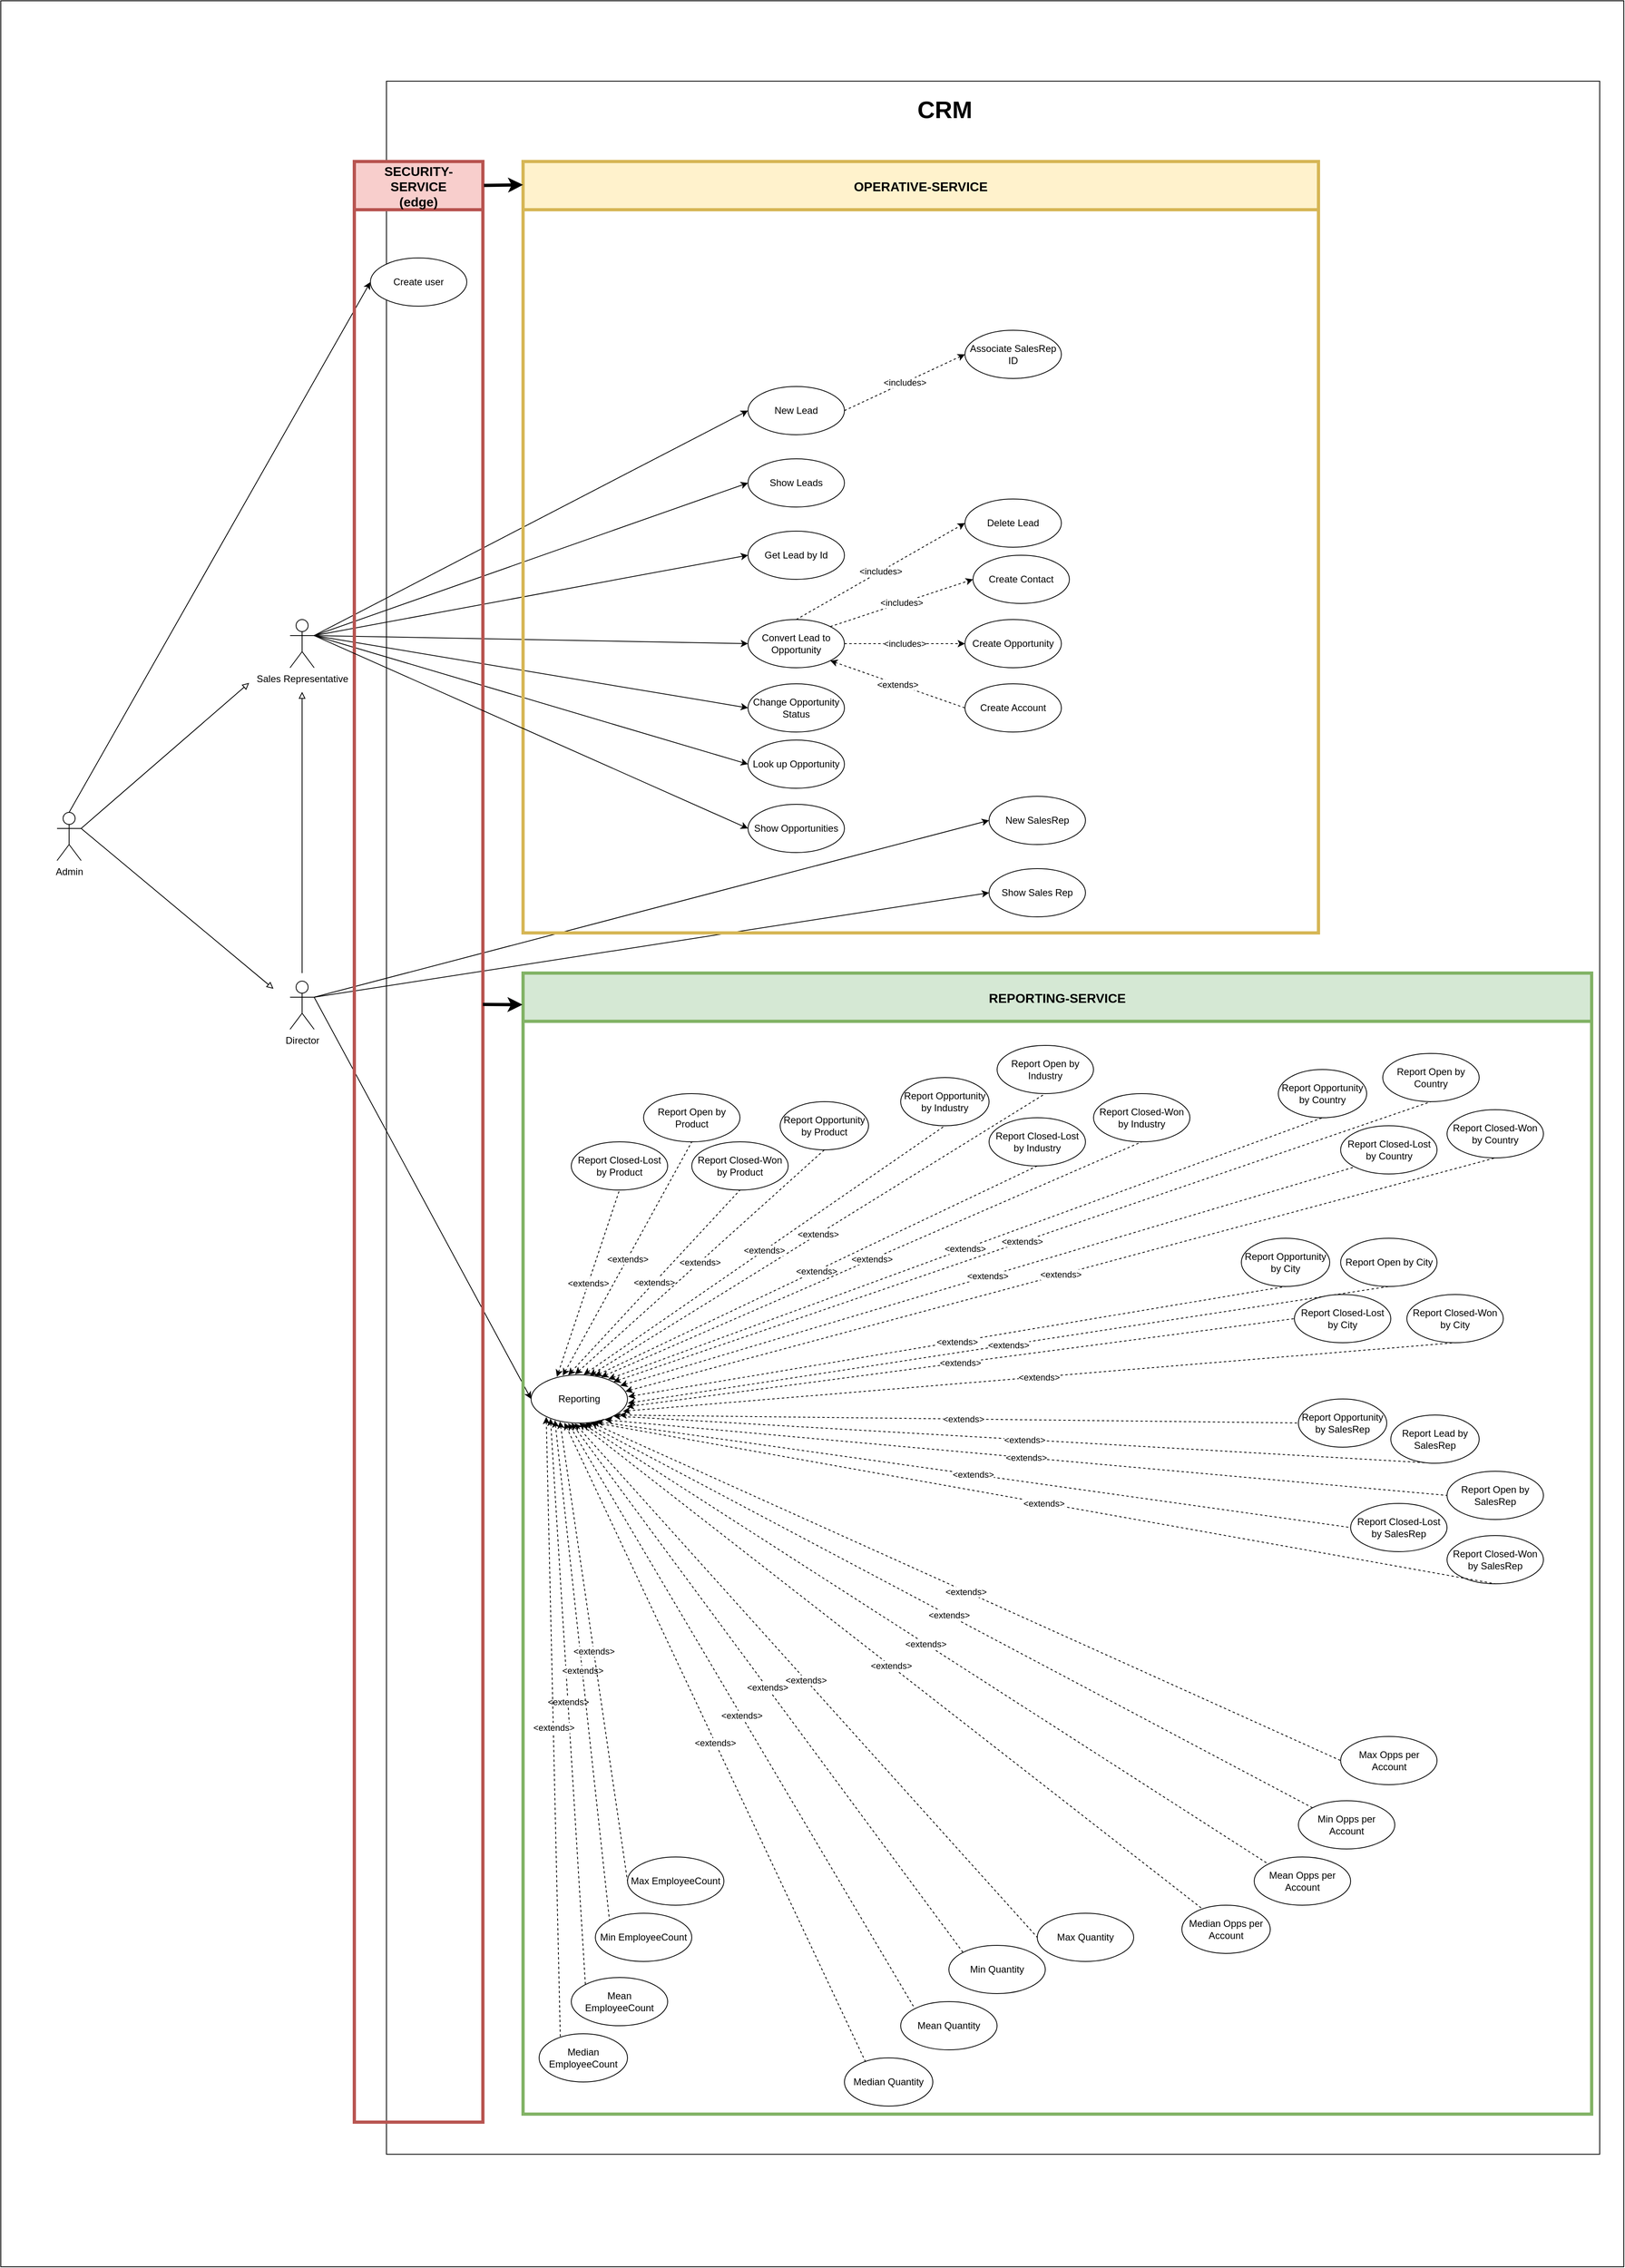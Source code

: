 <mxfile version="15.6.8" type="device"><diagram id="osfk69g3J33kmxTStp3Z" name="Page-1"><mxGraphModel dx="3076" dy="762" grid="1" gridSize="10" guides="1" tooltips="1" connect="1" arrows="1" fold="1" page="1" pageScale="1" pageWidth="827" pageHeight="1169" math="0" shadow="0"><root><mxCell id="0"/><mxCell id="1" parent="0"/><mxCell id="QhHOUHnZcjhRcds5nYV4-2" value="" style="rounded=0;whiteSpace=wrap;html=1;" parent="1" vertex="1"><mxGeometry x="-1240" y="60" width="2020" height="2820" as="geometry"/></mxCell><mxCell id="QhHOUHnZcjhRcds5nYV4-3" value="Sales Representative" style="shape=umlActor;verticalLabelPosition=bottom;verticalAlign=top;html=1;outlineConnect=0;" parent="1" vertex="1"><mxGeometry x="-880" y="830" width="30" height="60" as="geometry"/></mxCell><mxCell id="QhHOUHnZcjhRcds5nYV4-4" value="Director" style="shape=umlActor;verticalLabelPosition=bottom;verticalAlign=top;html=1;outlineConnect=0;" parent="1" vertex="1"><mxGeometry x="-880" y="1280" width="30" height="60" as="geometry"/></mxCell><mxCell id="QhHOUHnZcjhRcds5nYV4-5" value="Admin" style="shape=umlActor;verticalLabelPosition=bottom;verticalAlign=top;html=1;outlineConnect=0;" parent="1" vertex="1"><mxGeometry x="-1170" y="1070" width="30" height="60" as="geometry"/></mxCell><mxCell id="QhHOUHnZcjhRcds5nYV4-6" value="" style="endArrow=block;html=1;rounded=0;endFill=0;" parent="1" edge="1"><mxGeometry width="50" height="50" relative="1" as="geometry"><mxPoint x="-865" y="1270" as="sourcePoint"/><mxPoint x="-865" y="920" as="targetPoint"/></mxGeometry></mxCell><mxCell id="QhHOUHnZcjhRcds5nYV4-7" value="" style="rounded=0;whiteSpace=wrap;html=1;" parent="1" vertex="1"><mxGeometry x="-760" y="160" width="1510" height="2580" as="geometry"/></mxCell><mxCell id="QhHOUHnZcjhRcds5nYV4-8" value="" style="endArrow=block;html=1;rounded=0;endFill=0;entryX=0.153;entryY=0.301;entryDx=0;entryDy=0;entryPerimeter=0;exitX=1;exitY=0.333;exitDx=0;exitDy=0;exitPerimeter=0;" parent="1" source="QhHOUHnZcjhRcds5nYV4-5" target="QhHOUHnZcjhRcds5nYV4-2" edge="1"><mxGeometry width="50" height="50" relative="1" as="geometry"><mxPoint x="-855.0" y="1280" as="sourcePoint"/><mxPoint x="-855.0" y="930" as="targetPoint"/></mxGeometry></mxCell><mxCell id="QhHOUHnZcjhRcds5nYV4-9" value="" style="endArrow=block;html=1;rounded=0;endFill=0;entryX=0.168;entryY=0.436;entryDx=0;entryDy=0;entryPerimeter=0;exitX=1;exitY=0.333;exitDx=0;exitDy=0;exitPerimeter=0;" parent="1" source="QhHOUHnZcjhRcds5nYV4-5" target="QhHOUHnZcjhRcds5nYV4-2" edge="1"><mxGeometry width="50" height="50" relative="1" as="geometry"><mxPoint x="-1130" y="1095.989" as="sourcePoint"/><mxPoint x="-899.08" y="880.3" as="targetPoint"/></mxGeometry></mxCell><mxCell id="QhHOUHnZcjhRcds5nYV4-10" value="" style="endArrow=classic;html=1;rounded=0;entryX=0;entryY=0.5;entryDx=0;entryDy=0;exitX=0.5;exitY=0;exitDx=0;exitDy=0;exitPerimeter=0;" parent="1" source="QhHOUHnZcjhRcds5nYV4-5" target="QhHOUHnZcjhRcds5nYV4-11" edge="1"><mxGeometry width="50" height="50" relative="1" as="geometry"><mxPoint x="-1150" y="1060" as="sourcePoint"/><mxPoint x="-1100" y="1010" as="targetPoint"/></mxGeometry></mxCell><mxCell id="QhHOUHnZcjhRcds5nYV4-11" value="Create user" style="ellipse;whiteSpace=wrap;html=1;" parent="1" vertex="1"><mxGeometry x="-780" y="380" width="120" height="60" as="geometry"/></mxCell><mxCell id="QhHOUHnZcjhRcds5nYV4-12" value="" style="endArrow=classic;html=1;rounded=0;exitX=1;exitY=0.333;exitDx=0;exitDy=0;exitPerimeter=0;entryX=0;entryY=0.5;entryDx=0;entryDy=0;" parent="1" source="QhHOUHnZcjhRcds5nYV4-3" target="QhHOUHnZcjhRcds5nYV4-13" edge="1"><mxGeometry width="50" height="50" relative="1" as="geometry"><mxPoint x="-350" y="770" as="sourcePoint"/><mxPoint x="-300" y="720" as="targetPoint"/></mxGeometry></mxCell><mxCell id="QhHOUHnZcjhRcds5nYV4-13" value="New Lead" style="ellipse;whiteSpace=wrap;html=1;" parent="1" vertex="1"><mxGeometry x="-310" y="540" width="120" height="60" as="geometry"/></mxCell><mxCell id="QhHOUHnZcjhRcds5nYV4-14" value="" style="endArrow=classic;html=1;rounded=0;exitX=1;exitY=0.333;exitDx=0;exitDy=0;exitPerimeter=0;entryX=0;entryY=0.5;entryDx=0;entryDy=0;" parent="1" source="QhHOUHnZcjhRcds5nYV4-3" target="QhHOUHnZcjhRcds5nYV4-15" edge="1"><mxGeometry width="50" height="50" relative="1" as="geometry"><mxPoint x="-840.0" y="860" as="sourcePoint"/><mxPoint x="-290" y="730" as="targetPoint"/></mxGeometry></mxCell><mxCell id="QhHOUHnZcjhRcds5nYV4-15" value="Show Leads" style="ellipse;whiteSpace=wrap;html=1;" parent="1" vertex="1"><mxGeometry x="-310" y="630" width="120" height="60" as="geometry"/></mxCell><mxCell id="QhHOUHnZcjhRcds5nYV4-16" value="" style="endArrow=classic;html=1;rounded=0;exitX=1;exitY=0.333;exitDx=0;exitDy=0;exitPerimeter=0;entryX=0;entryY=0.5;entryDx=0;entryDy=0;" parent="1" source="QhHOUHnZcjhRcds5nYV4-3" target="QhHOUHnZcjhRcds5nYV4-17" edge="1"><mxGeometry width="50" height="50" relative="1" as="geometry"><mxPoint x="-830.0" y="870" as="sourcePoint"/><mxPoint x="-280" y="740" as="targetPoint"/></mxGeometry></mxCell><mxCell id="QhHOUHnZcjhRcds5nYV4-17" value="Get Lead by Id" style="ellipse;whiteSpace=wrap;html=1;" parent="1" vertex="1"><mxGeometry x="-310" y="720" width="120" height="60" as="geometry"/></mxCell><mxCell id="QhHOUHnZcjhRcds5nYV4-18" value="&amp;lt;includes&amp;gt;" style="endArrow=classic;html=1;rounded=0;exitX=1;exitY=0.5;exitDx=0;exitDy=0;dashed=1;entryX=0;entryY=0.5;entryDx=0;entryDy=0;" parent="1" source="QhHOUHnZcjhRcds5nYV4-13" target="QhHOUHnZcjhRcds5nYV4-21" edge="1"><mxGeometry width="50" height="50" relative="1" as="geometry"><mxPoint x="-150" y="585" as="sourcePoint"/><mxPoint x="-100" y="535" as="targetPoint"/></mxGeometry></mxCell><mxCell id="QhHOUHnZcjhRcds5nYV4-21" value="Associate SalesRep ID" style="ellipse;whiteSpace=wrap;html=1;" parent="1" vertex="1"><mxGeometry x="-40" y="470" width="120" height="60" as="geometry"/></mxCell><mxCell id="QhHOUHnZcjhRcds5nYV4-22" value="" style="endArrow=classic;html=1;rounded=0;exitX=1;exitY=0.333;exitDx=0;exitDy=0;exitPerimeter=0;entryX=0;entryY=0.5;entryDx=0;entryDy=0;" parent="1" source="QhHOUHnZcjhRcds5nYV4-3" target="QhHOUHnZcjhRcds5nYV4-23" edge="1"><mxGeometry width="50" height="50" relative="1" as="geometry"><mxPoint x="-490" y="930" as="sourcePoint"/><mxPoint x="-440" y="880" as="targetPoint"/></mxGeometry></mxCell><mxCell id="QhHOUHnZcjhRcds5nYV4-23" value="Convert Lead to Opportunity" style="ellipse;whiteSpace=wrap;html=1;" parent="1" vertex="1"><mxGeometry x="-310" y="830" width="120" height="60" as="geometry"/></mxCell><mxCell id="QhHOUHnZcjhRcds5nYV4-24" value="&amp;lt;includes&amp;gt;" style="endArrow=classic;html=1;rounded=0;dashed=1;entryX=0;entryY=0.5;entryDx=0;entryDy=0;exitX=0.5;exitY=0;exitDx=0;exitDy=0;" parent="1" source="QhHOUHnZcjhRcds5nYV4-23" target="QhHOUHnZcjhRcds5nYV4-25" edge="1"><mxGeometry width="50" height="50" relative="1" as="geometry"><mxPoint x="-190" y="820" as="sourcePoint"/><mxPoint x="-100" y="785" as="targetPoint"/></mxGeometry></mxCell><mxCell id="QhHOUHnZcjhRcds5nYV4-25" value="Delete Lead" style="ellipse;whiteSpace=wrap;html=1;" parent="1" vertex="1"><mxGeometry x="-40" y="680" width="120" height="60" as="geometry"/></mxCell><mxCell id="QhHOUHnZcjhRcds5nYV4-29" value="&amp;lt;includes&amp;gt;" style="endArrow=classic;html=1;rounded=0;dashed=1;entryX=0;entryY=0.5;entryDx=0;entryDy=0;exitX=1;exitY=0;exitDx=0;exitDy=0;" parent="1" source="QhHOUHnZcjhRcds5nYV4-23" target="QhHOUHnZcjhRcds5nYV4-30" edge="1"><mxGeometry width="50" height="50" relative="1" as="geometry"><mxPoint x="-190.0" y="966.68" as="sourcePoint"/><mxPoint x="-86.88" y="915" as="targetPoint"/></mxGeometry></mxCell><mxCell id="QhHOUHnZcjhRcds5nYV4-30" value="Create Contact" style="ellipse;whiteSpace=wrap;html=1;" parent="1" vertex="1"><mxGeometry x="-30" y="750" width="120" height="60" as="geometry"/></mxCell><mxCell id="QhHOUHnZcjhRcds5nYV4-31" value="&amp;lt;includes&amp;gt;" style="endArrow=classic;html=1;rounded=0;dashed=1;entryX=0;entryY=0.5;entryDx=0;entryDy=0;exitX=1;exitY=0.5;exitDx=0;exitDy=0;" parent="1" source="QhHOUHnZcjhRcds5nYV4-23" target="QhHOUHnZcjhRcds5nYV4-32" edge="1"><mxGeometry width="50" height="50" relative="1" as="geometry"><mxPoint x="-249.5" y="1058" as="sourcePoint"/><mxPoint x="-140.5" y="1005" as="targetPoint"/></mxGeometry></mxCell><mxCell id="QhHOUHnZcjhRcds5nYV4-32" value="Create Opportunity" style="ellipse;whiteSpace=wrap;html=1;" parent="1" vertex="1"><mxGeometry x="-40" y="830" width="120" height="60" as="geometry"/></mxCell><mxCell id="QhHOUHnZcjhRcds5nYV4-33" value="&amp;lt;extends&amp;gt;" style="endArrow=none;html=1;rounded=0;dashed=1;entryX=0;entryY=0.5;entryDx=0;entryDy=0;exitX=1;exitY=1;exitDx=0;exitDy=0;startArrow=classic;startFill=1;endFill=0;" parent="1" source="QhHOUHnZcjhRcds5nYV4-23" target="QhHOUHnZcjhRcds5nYV4-34" edge="1"><mxGeometry width="50" height="50" relative="1" as="geometry"><mxPoint x="-490.004" y="1081.213" as="sourcePoint"/><mxPoint x="-352.43" y="1015" as="targetPoint"/></mxGeometry></mxCell><mxCell id="QhHOUHnZcjhRcds5nYV4-34" value="Create Account" style="ellipse;whiteSpace=wrap;html=1;" parent="1" vertex="1"><mxGeometry x="-40" y="910" width="120" height="60" as="geometry"/></mxCell><mxCell id="QhHOUHnZcjhRcds5nYV4-37" value="" style="endArrow=classic;html=1;rounded=0;exitX=1;exitY=0.333;exitDx=0;exitDy=0;exitPerimeter=0;entryX=0;entryY=0.5;entryDx=0;entryDy=0;" parent="1" source="QhHOUHnZcjhRcds5nYV4-3" target="QhHOUHnZcjhRcds5nYV4-38" edge="1"><mxGeometry width="50" height="50" relative="1" as="geometry"><mxPoint x="-850.0" y="1050" as="sourcePoint"/><mxPoint x="-270" y="950" as="targetPoint"/></mxGeometry></mxCell><mxCell id="QhHOUHnZcjhRcds5nYV4-39" value="" style="endArrow=classic;html=1;rounded=0;exitX=1;exitY=0.333;exitDx=0;exitDy=0;exitPerimeter=0;entryX=0;entryY=0.5;entryDx=0;entryDy=0;" parent="1" source="QhHOUHnZcjhRcds5nYV4-3" target="QhHOUHnZcjhRcds5nYV4-40" edge="1"><mxGeometry width="50" height="50" relative="1" as="geometry"><mxPoint x="-850.0" y="940" as="sourcePoint"/><mxPoint x="-260" y="1050" as="targetPoint"/></mxGeometry></mxCell><mxCell id="QhHOUHnZcjhRcds5nYV4-40" value="Look up Opportunity" style="ellipse;whiteSpace=wrap;html=1;" parent="1" vertex="1"><mxGeometry x="-310" y="980" width="120" height="60" as="geometry"/></mxCell><mxCell id="QhHOUHnZcjhRcds5nYV4-41" value="" style="endArrow=classic;html=1;rounded=0;exitX=1;exitY=0.333;exitDx=0;exitDy=0;exitPerimeter=0;entryX=0;entryY=0.5;entryDx=0;entryDy=0;" parent="1" source="QhHOUHnZcjhRcds5nYV4-4" target="QhHOUHnZcjhRcds5nYV4-42" edge="1"><mxGeometry width="50" height="50" relative="1" as="geometry"><mxPoint x="-850" y="1350" as="sourcePoint"/><mxPoint x="-240" y="1250" as="targetPoint"/></mxGeometry></mxCell><mxCell id="QhHOUHnZcjhRcds5nYV4-42" value="New SalesRep" style="ellipse;whiteSpace=wrap;html=1;" parent="1" vertex="1"><mxGeometry x="-10" y="1050" width="120" height="60" as="geometry"/></mxCell><mxCell id="QhHOUHnZcjhRcds5nYV4-43" value="" style="endArrow=classic;html=1;rounded=0;exitX=1;exitY=0.333;exitDx=0;exitDy=0;exitPerimeter=0;entryX=0;entryY=0.5;entryDx=0;entryDy=0;" parent="1" source="QhHOUHnZcjhRcds5nYV4-4" target="QhHOUHnZcjhRcds5nYV4-44" edge="1"><mxGeometry width="50" height="50" relative="1" as="geometry"><mxPoint x="-780" y="1320" as="sourcePoint"/><mxPoint x="-130" y="1425" as="targetPoint"/></mxGeometry></mxCell><mxCell id="QhHOUHnZcjhRcds5nYV4-44" value="Show Sales Rep" style="ellipse;whiteSpace=wrap;html=1;" parent="1" vertex="1"><mxGeometry x="-10" y="1140" width="120" height="60" as="geometry"/></mxCell><mxCell id="QhHOUHnZcjhRcds5nYV4-45" value="" style="endArrow=classic;html=1;rounded=0;exitX=1;exitY=0.333;exitDx=0;exitDy=0;exitPerimeter=0;entryX=0;entryY=0.5;entryDx=0;entryDy=0;" parent="1" source="QhHOUHnZcjhRcds5nYV4-4" target="QhHOUHnZcjhRcds5nYV4-46" edge="1"><mxGeometry width="50" height="50" relative="1" as="geometry"><mxPoint x="-827" y="1460" as="sourcePoint"/><mxPoint x="-84" y="1875" as="targetPoint"/></mxGeometry></mxCell><mxCell id="QhHOUHnZcjhRcds5nYV4-46" value="Reporting" style="ellipse;whiteSpace=wrap;html=1;" parent="1" vertex="1"><mxGeometry x="-580" y="1770" width="120" height="60" as="geometry"/></mxCell><mxCell id="QhHOUHnZcjhRcds5nYV4-47" value="&amp;lt;extends&amp;gt;" style="endArrow=none;html=1;rounded=0;exitX=0.268;exitY=0.042;exitDx=0;exitDy=0;entryX=0.5;entryY=1;entryDx=0;entryDy=0;dashed=1;startArrow=classic;startFill=1;endFill=0;exitPerimeter=0;" parent="1" source="QhHOUHnZcjhRcds5nYV4-46" target="QhHOUHnZcjhRcds5nYV4-48" edge="1"><mxGeometry width="50" height="50" relative="1" as="geometry"><mxPoint x="-170" y="1620" as="sourcePoint"/><mxPoint x="-120" y="1570" as="targetPoint"/></mxGeometry></mxCell><mxCell id="QhHOUHnZcjhRcds5nYV4-48" value="Report Closed-Lost by Product" style="ellipse;whiteSpace=wrap;html=1;" parent="1" vertex="1"><mxGeometry x="-530" y="1480" width="120" height="60" as="geometry"/></mxCell><mxCell id="QhHOUHnZcjhRcds5nYV4-49" value="&amp;lt;extends&amp;gt;" style="endArrow=none;html=1;rounded=0;exitX=0.329;exitY=0.017;exitDx=0;exitDy=0;entryX=0.5;entryY=1;entryDx=0;entryDy=0;dashed=1;startArrow=classic;startFill=1;endFill=0;exitPerimeter=0;" parent="1" source="QhHOUHnZcjhRcds5nYV4-46" target="QhHOUHnZcjhRcds5nYV4-50" edge="1"><mxGeometry width="50" height="50" relative="1" as="geometry"><mxPoint x="-510" y="1780" as="sourcePoint"/><mxPoint x="-110" y="1580" as="targetPoint"/></mxGeometry></mxCell><mxCell id="QhHOUHnZcjhRcds5nYV4-50" value="Report Open by Product" style="ellipse;whiteSpace=wrap;html=1;" parent="1" vertex="1"><mxGeometry x="-440" y="1420" width="120" height="60" as="geometry"/></mxCell><mxCell id="QhHOUHnZcjhRcds5nYV4-51" value="&amp;lt;extends&amp;gt;" style="endArrow=none;html=1;rounded=0;exitX=0.385;exitY=0.006;exitDx=0;exitDy=0;entryX=0.5;entryY=1;entryDx=0;entryDy=0;dashed=1;startArrow=classic;startFill=1;endFill=0;exitPerimeter=0;" parent="1" source="QhHOUHnZcjhRcds5nYV4-46" target="QhHOUHnZcjhRcds5nYV4-52" edge="1"><mxGeometry width="50" height="50" relative="1" as="geometry"><mxPoint x="-500" y="1790" as="sourcePoint"/><mxPoint x="-100" y="1590" as="targetPoint"/></mxGeometry></mxCell><mxCell id="QhHOUHnZcjhRcds5nYV4-52" value="Report Closed-Won by Product" style="ellipse;whiteSpace=wrap;html=1;" parent="1" vertex="1"><mxGeometry x="-380" y="1480" width="120" height="60" as="geometry"/></mxCell><mxCell id="QhHOUHnZcjhRcds5nYV4-53" value="&amp;lt;extends&amp;gt;" style="endArrow=none;html=1;rounded=0;exitX=0.456;exitY=-0.01;exitDx=0;exitDy=0;entryX=0.5;entryY=1;entryDx=0;entryDy=0;dashed=1;startArrow=classic;startFill=1;endFill=0;exitPerimeter=0;" parent="1" source="QhHOUHnZcjhRcds5nYV4-46" target="QhHOUHnZcjhRcds5nYV4-54" edge="1"><mxGeometry width="50" height="50" relative="1" as="geometry"><mxPoint x="-490" y="1800" as="sourcePoint"/><mxPoint x="-90" y="1600" as="targetPoint"/></mxGeometry></mxCell><mxCell id="QhHOUHnZcjhRcds5nYV4-54" value="Report Opportunity by Product" style="ellipse;whiteSpace=wrap;html=1;" parent="1" vertex="1"><mxGeometry x="-270" y="1430" width="110" height="60" as="geometry"/></mxCell><mxCell id="QhHOUHnZcjhRcds5nYV4-55" value="&amp;lt;extends&amp;gt;" style="endArrow=none;html=1;rounded=0;entryX=0.5;entryY=1;entryDx=0;entryDy=0;dashed=1;startArrow=classic;startFill=1;endFill=0;exitX=0.662;exitY=0.024;exitDx=0;exitDy=0;exitPerimeter=0;" parent="1" source="QhHOUHnZcjhRcds5nYV4-46" target="QhHOUHnZcjhRcds5nYV4-56" edge="1"><mxGeometry width="50" height="50" relative="1" as="geometry"><mxPoint x="-520" y="1770" as="sourcePoint"/><mxPoint x="90" y="1680" as="targetPoint"/></mxGeometry></mxCell><mxCell id="QhHOUHnZcjhRcds5nYV4-56" value="Report Closed-Lost by Industry" style="ellipse;whiteSpace=wrap;html=1;" parent="1" vertex="1"><mxGeometry x="-10" y="1450" width="120" height="60" as="geometry"/></mxCell><mxCell id="QhHOUHnZcjhRcds5nYV4-57" value="&amp;lt;extends&amp;gt;" style="endArrow=none;html=1;rounded=0;exitX=0.608;exitY=0.015;exitDx=0;exitDy=0;entryX=0.5;entryY=1;entryDx=0;entryDy=0;dashed=1;startArrow=classic;startFill=1;endFill=0;exitPerimeter=0;" parent="1" source="QhHOUHnZcjhRcds5nYV4-46" target="QhHOUHnZcjhRcds5nYV4-58" edge="1"><mxGeometry width="50" height="50" relative="1" as="geometry"><mxPoint x="-310" y="1880" as="sourcePoint"/><mxPoint x="100" y="1690" as="targetPoint"/></mxGeometry></mxCell><mxCell id="QhHOUHnZcjhRcds5nYV4-58" value="Report Open by Industry" style="ellipse;whiteSpace=wrap;html=1;" parent="1" vertex="1"><mxGeometry y="1360" width="120" height="60" as="geometry"/></mxCell><mxCell id="QhHOUHnZcjhRcds5nYV4-59" value="&amp;lt;extends&amp;gt;" style="endArrow=none;html=1;rounded=0;exitX=0.727;exitY=0.046;exitDx=0;exitDy=0;entryX=0.5;entryY=1;entryDx=0;entryDy=0;dashed=1;startArrow=classic;startFill=1;endFill=0;exitPerimeter=0;" parent="1" source="QhHOUHnZcjhRcds5nYV4-46" target="QhHOUHnZcjhRcds5nYV4-60" edge="1"><mxGeometry width="50" height="50" relative="1" as="geometry"><mxPoint x="-310" y="1880" as="sourcePoint"/><mxPoint x="110" y="1700" as="targetPoint"/></mxGeometry></mxCell><mxCell id="QhHOUHnZcjhRcds5nYV4-60" value="Report Closed-Won by Industry" style="ellipse;whiteSpace=wrap;html=1;" parent="1" vertex="1"><mxGeometry x="120" y="1420" width="120" height="60" as="geometry"/></mxCell><mxCell id="QhHOUHnZcjhRcds5nYV4-61" value="&amp;lt;extends&amp;gt;" style="endArrow=none;html=1;rounded=0;exitX=0.546;exitY=-0.002;exitDx=0;exitDy=0;entryX=0.5;entryY=1;entryDx=0;entryDy=0;dashed=1;startArrow=classic;startFill=1;endFill=0;exitPerimeter=0;" parent="1" source="QhHOUHnZcjhRcds5nYV4-46" target="QhHOUHnZcjhRcds5nYV4-62" edge="1"><mxGeometry width="50" height="50" relative="1" as="geometry"><mxPoint x="-310" y="1880" as="sourcePoint"/><mxPoint x="120" y="1710" as="targetPoint"/></mxGeometry></mxCell><mxCell id="QhHOUHnZcjhRcds5nYV4-62" value="Report Opportunity by Industry" style="ellipse;whiteSpace=wrap;html=1;" parent="1" vertex="1"><mxGeometry x="-120" y="1400" width="110" height="60" as="geometry"/></mxCell><mxCell id="QhHOUHnZcjhRcds5nYV4-68" value="&amp;lt;extends&amp;gt;" style="endArrow=none;html=1;rounded=0;entryX=0;entryY=1;entryDx=0;entryDy=0;dashed=1;startArrow=classic;startFill=1;endFill=0;exitX=0.925;exitY=0.224;exitDx=0;exitDy=0;exitPerimeter=0;" parent="1" source="QhHOUHnZcjhRcds5nYV4-46" target="QhHOUHnZcjhRcds5nYV4-69" edge="1"><mxGeometry width="50" height="50" relative="1" as="geometry"><mxPoint x="-414" y="1930" as="sourcePoint"/><mxPoint x="196" y="1840" as="targetPoint"/></mxGeometry></mxCell><mxCell id="QhHOUHnZcjhRcds5nYV4-69" value="Report Closed-Lost by Country" style="ellipse;whiteSpace=wrap;html=1;" parent="1" vertex="1"><mxGeometry x="427.57" y="1460" width="120" height="60" as="geometry"/></mxCell><mxCell id="QhHOUHnZcjhRcds5nYV4-70" value="&amp;lt;extends&amp;gt;" style="endArrow=none;html=1;rounded=0;exitX=1;exitY=0;exitDx=0;exitDy=0;entryX=0.5;entryY=1;entryDx=0;entryDy=0;dashed=1;startArrow=classic;startFill=1;endFill=0;" parent="1" source="QhHOUHnZcjhRcds5nYV4-46" target="QhHOUHnZcjhRcds5nYV4-71" edge="1"><mxGeometry width="50" height="50" relative="1" as="geometry"><mxPoint x="-414" y="1930" as="sourcePoint"/><mxPoint x="206" y="1850" as="targetPoint"/></mxGeometry></mxCell><mxCell id="QhHOUHnZcjhRcds5nYV4-71" value="Report Open by Country" style="ellipse;whiteSpace=wrap;html=1;" parent="1" vertex="1"><mxGeometry x="480" y="1370" width="120" height="60" as="geometry"/></mxCell><mxCell id="QhHOUHnZcjhRcds5nYV4-72" value="&amp;lt;extends&amp;gt;" style="endArrow=none;html=1;rounded=0;exitX=0.978;exitY=0.344;exitDx=0;exitDy=0;entryX=0.5;entryY=1;entryDx=0;entryDy=0;dashed=1;startArrow=classic;startFill=1;endFill=0;exitPerimeter=0;" parent="1" source="QhHOUHnZcjhRcds5nYV4-46" target="QhHOUHnZcjhRcds5nYV4-73" edge="1"><mxGeometry width="50" height="50" relative="1" as="geometry"><mxPoint x="-414" y="1930" as="sourcePoint"/><mxPoint x="216" y="1860" as="targetPoint"/></mxGeometry></mxCell><mxCell id="QhHOUHnZcjhRcds5nYV4-73" value="Report Closed-Won by Country" style="ellipse;whiteSpace=wrap;html=1;" parent="1" vertex="1"><mxGeometry x="560" y="1440" width="120" height="60" as="geometry"/></mxCell><mxCell id="QhHOUHnZcjhRcds5nYV4-74" value="&amp;lt;extends&amp;gt;" style="endArrow=none;html=1;rounded=0;exitX=0.802;exitY=0.09;exitDx=0;exitDy=0;entryX=0.5;entryY=1;entryDx=0;entryDy=0;dashed=1;startArrow=classic;startFill=1;endFill=0;exitPerimeter=0;" parent="1" source="QhHOUHnZcjhRcds5nYV4-46" target="QhHOUHnZcjhRcds5nYV4-75" edge="1"><mxGeometry width="50" height="50" relative="1" as="geometry"><mxPoint x="-414" y="1930" as="sourcePoint"/><mxPoint x="226" y="1870" as="targetPoint"/></mxGeometry></mxCell><mxCell id="QhHOUHnZcjhRcds5nYV4-75" value="Report Opportunity by Country" style="ellipse;whiteSpace=wrap;html=1;" parent="1" vertex="1"><mxGeometry x="350" y="1390" width="110" height="60" as="geometry"/></mxCell><mxCell id="QhHOUHnZcjhRcds5nYV4-82" value="&amp;lt;extends&amp;gt;" style="endArrow=none;html=1;rounded=0;entryX=0.5;entryY=1;entryDx=0;entryDy=0;dashed=1;startArrow=classic;startFill=1;endFill=0;exitX=1.004;exitY=0.587;exitDx=0;exitDy=0;exitPerimeter=0;" parent="1" source="QhHOUHnZcjhRcds5nYV4-46" target="QhHOUHnZcjhRcds5nYV4-86" edge="1"><mxGeometry width="50" height="50" relative="1" as="geometry"><mxPoint x="-480" y="1780" as="sourcePoint"/><mxPoint x="507.57" y="1650" as="targetPoint"/></mxGeometry></mxCell><mxCell id="QhHOUHnZcjhRcds5nYV4-83" value="&amp;lt;extends&amp;gt;" style="endArrow=none;html=1;rounded=0;exitX=1.006;exitY=0.453;exitDx=0;exitDy=0;entryX=0.5;entryY=1;entryDx=0;entryDy=0;dashed=1;startArrow=classic;startFill=1;endFill=0;exitPerimeter=0;" parent="1" source="QhHOUHnZcjhRcds5nYV4-46" target="QhHOUHnZcjhRcds5nYV4-85" edge="1"><mxGeometry width="50" height="50" relative="1" as="geometry"><mxPoint x="-510.004" y="1998.787" as="sourcePoint"/><mxPoint x="372.57" y="1670" as="targetPoint"/></mxGeometry></mxCell><mxCell id="QhHOUHnZcjhRcds5nYV4-84" value="Report Closed-Lost by City" style="ellipse;whiteSpace=wrap;html=1;" parent="1" vertex="1"><mxGeometry x="370.0" y="1670" width="120" height="60" as="geometry"/></mxCell><mxCell id="QhHOUHnZcjhRcds5nYV4-85" value="Report Opportunity by City" style="ellipse;whiteSpace=wrap;html=1;" parent="1" vertex="1"><mxGeometry x="304" y="1600" width="110" height="60" as="geometry"/></mxCell><mxCell id="QhHOUHnZcjhRcds5nYV4-86" value="Report Open by City" style="ellipse;whiteSpace=wrap;html=1;" parent="1" vertex="1"><mxGeometry x="427.57" y="1600" width="120" height="60" as="geometry"/></mxCell><mxCell id="QhHOUHnZcjhRcds5nYV4-87" value="Report Closed-Won by City" style="ellipse;whiteSpace=wrap;html=1;" parent="1" vertex="1"><mxGeometry x="510.0" y="1670" width="120" height="60" as="geometry"/></mxCell><mxCell id="QhHOUHnZcjhRcds5nYV4-88" value="&amp;lt;extends&amp;gt;" style="endArrow=none;html=1;rounded=0;exitX=0.953;exitY=0.755;exitDx=0;exitDy=0;entryX=0.5;entryY=1;entryDx=0;entryDy=0;dashed=1;startArrow=classic;startFill=1;endFill=0;exitPerimeter=0;" parent="1" source="QhHOUHnZcjhRcds5nYV4-46" target="QhHOUHnZcjhRcds5nYV4-87" edge="1"><mxGeometry width="50" height="50" relative="1" as="geometry"><mxPoint x="-510.004" y="1998.787" as="sourcePoint"/><mxPoint x="183.57" y="2080" as="targetPoint"/></mxGeometry></mxCell><mxCell id="QhHOUHnZcjhRcds5nYV4-89" value="&amp;lt;extends&amp;gt;" style="endArrow=none;html=1;rounded=0;entryX=0;entryY=0.5;entryDx=0;entryDy=0;dashed=1;startArrow=classic;startFill=1;endFill=0;exitX=0.992;exitY=0.661;exitDx=0;exitDy=0;exitPerimeter=0;" parent="1" source="QhHOUHnZcjhRcds5nYV4-46" target="QhHOUHnZcjhRcds5nYV4-84" edge="1"><mxGeometry width="50" height="50" relative="1" as="geometry"><mxPoint x="-510.004" y="1998.787" as="sourcePoint"/><mxPoint x="163.57" y="2060" as="targetPoint"/></mxGeometry></mxCell><mxCell id="QhHOUHnZcjhRcds5nYV4-92" value="&amp;lt;extends&amp;gt;" style="endArrow=none;html=1;rounded=0;entryX=0;entryY=0.5;entryDx=0;entryDy=0;dashed=1;startArrow=classic;startFill=1;endFill=0;exitX=0.767;exitY=0.933;exitDx=0;exitDy=0;exitPerimeter=0;" parent="1" source="QhHOUHnZcjhRcds5nYV4-46" target="QhHOUHnZcjhRcds5nYV4-99" edge="1"><mxGeometry width="50" height="50" relative="1" as="geometry"><mxPoint x="-503.88" y="1975.22" as="sourcePoint"/><mxPoint x="443.21" y="1830" as="targetPoint"/></mxGeometry></mxCell><mxCell id="QhHOUHnZcjhRcds5nYV4-93" value="&amp;lt;extends&amp;gt;" style="endArrow=none;html=1;rounded=0;exitX=1;exitY=1;exitDx=0;exitDy=0;entryX=0.5;entryY=1;entryDx=0;entryDy=0;dashed=1;startArrow=classic;startFill=1;endFill=0;" parent="1" source="QhHOUHnZcjhRcds5nYV4-46" target="QhHOUHnZcjhRcds5nYV4-98" edge="1"><mxGeometry width="50" height="50" relative="1" as="geometry"><mxPoint x="-503.64" y="1967.18" as="sourcePoint"/><mxPoint x="314.64" y="1830" as="targetPoint"/></mxGeometry></mxCell><mxCell id="QhHOUHnZcjhRcds5nYV4-94" value="Report Closed-Lost by SalesRep" style="ellipse;whiteSpace=wrap;html=1;" parent="1" vertex="1"><mxGeometry x="440.0" y="1930" width="120" height="60" as="geometry"/></mxCell><mxCell id="QhHOUHnZcjhRcds5nYV4-95" value="Report Closed-Won by SalesRep" style="ellipse;whiteSpace=wrap;html=1;" parent="1" vertex="1"><mxGeometry x="560" y="1970" width="120" height="60" as="geometry"/></mxCell><mxCell id="QhHOUHnZcjhRcds5nYV4-96" value="&amp;lt;extends&amp;gt;" style="endArrow=none;html=1;rounded=0;exitX=0.634;exitY=0.983;exitDx=0;exitDy=0;entryX=0.5;entryY=1;entryDx=0;entryDy=0;dashed=1;startArrow=classic;startFill=1;endFill=0;exitPerimeter=0;" parent="1" source="QhHOUHnZcjhRcds5nYV4-46" target="QhHOUHnZcjhRcds5nYV4-95" edge="1"><mxGeometry width="50" height="50" relative="1" as="geometry"><mxPoint x="-510.0" y="1985.3" as="sourcePoint"/><mxPoint x="139.21" y="2250" as="targetPoint"/></mxGeometry></mxCell><mxCell id="QhHOUHnZcjhRcds5nYV4-97" value="&amp;lt;extends&amp;gt;" style="endArrow=none;html=1;rounded=0;entryX=0;entryY=0.5;entryDx=0;entryDy=0;dashed=1;startArrow=classic;startFill=1;endFill=0;exitX=0.675;exitY=0.967;exitDx=0;exitDy=0;exitPerimeter=0;" parent="1" source="QhHOUHnZcjhRcds5nYV4-46" target="QhHOUHnZcjhRcds5nYV4-94" edge="1"><mxGeometry width="50" height="50" relative="1" as="geometry"><mxPoint x="-505.32" y="1979.66" as="sourcePoint"/><mxPoint x="119.21" y="2230" as="targetPoint"/></mxGeometry></mxCell><mxCell id="QhHOUHnZcjhRcds5nYV4-98" value="Report Lead by SalesRep" style="ellipse;whiteSpace=wrap;html=1;" parent="1" vertex="1"><mxGeometry x="490" y="1820" width="110" height="60" as="geometry"/></mxCell><mxCell id="QhHOUHnZcjhRcds5nYV4-99" value="Report Open by SalesRep" style="ellipse;whiteSpace=wrap;html=1;" parent="1" vertex="1"><mxGeometry x="560" y="1890" width="120" height="60" as="geometry"/></mxCell><mxCell id="QhHOUHnZcjhRcds5nYV4-100" value="&amp;lt;extends&amp;gt;" style="endArrow=none;html=1;rounded=0;exitX=0.917;exitY=0.833;exitDx=0;exitDy=0;entryX=0.1;entryY=0.5;entryDx=0;entryDy=0;dashed=1;startArrow=classic;startFill=1;endFill=0;exitPerimeter=0;entryPerimeter=0;" parent="1" source="QhHOUHnZcjhRcds5nYV4-46" target="QhHOUHnZcjhRcds5nYV4-101" edge="1"><mxGeometry width="50" height="50" relative="1" as="geometry"><mxPoint x="-620.0" y="1968.59" as="sourcePoint"/><mxPoint x="198.28" y="1831.41" as="targetPoint"/></mxGeometry></mxCell><mxCell id="QhHOUHnZcjhRcds5nYV4-101" value="Report Opportunity by SalesRep" style="ellipse;whiteSpace=wrap;html=1;" parent="1" vertex="1"><mxGeometry x="375" y="1800" width="110" height="60" as="geometry"/></mxCell><mxCell id="QhHOUHnZcjhRcds5nYV4-102" value="&amp;lt;extends&amp;gt;" style="endArrow=none;html=1;rounded=0;entryX=0;entryY=0;entryDx=0;entryDy=0;dashed=1;startArrow=classic;startFill=1;endFill=0;exitX=0.201;exitY=0.907;exitDx=0;exitDy=0;exitPerimeter=0;" parent="1" source="QhHOUHnZcjhRcds5nYV4-46" target="QhHOUHnZcjhRcds5nYV4-109" edge="1"><mxGeometry width="50" height="50" relative="1" as="geometry"><mxPoint x="-703.88" y="2405.22" as="sourcePoint"/><mxPoint x="243.21" y="2260" as="targetPoint"/></mxGeometry></mxCell><mxCell id="QhHOUHnZcjhRcds5nYV4-103" value="&amp;lt;extends&amp;gt;" style="endArrow=none;html=1;rounded=0;exitX=0.157;exitY=0.872;exitDx=0;exitDy=0;entryX=0.24;entryY=0.088;entryDx=0;entryDy=0;dashed=1;startArrow=classic;startFill=1;endFill=0;entryPerimeter=0;exitPerimeter=0;" parent="1" source="QhHOUHnZcjhRcds5nYV4-46" target="QhHOUHnZcjhRcds5nYV4-108" edge="1"><mxGeometry width="50" height="50" relative="1" as="geometry"><mxPoint x="-703.64" y="2397.18" as="sourcePoint"/><mxPoint x="114.64" y="2260" as="targetPoint"/></mxGeometry></mxCell><mxCell id="QhHOUHnZcjhRcds5nYV4-104" value="Max EmployeeCount" style="ellipse;whiteSpace=wrap;html=1;" parent="1" vertex="1"><mxGeometry x="-460.0" y="2370" width="120" height="60" as="geometry"/></mxCell><mxCell id="QhHOUHnZcjhRcds5nYV4-105" value="Min EmployeeCount" style="ellipse;whiteSpace=wrap;html=1;" parent="1" vertex="1"><mxGeometry x="-500" y="2440" width="120" height="60" as="geometry"/></mxCell><mxCell id="QhHOUHnZcjhRcds5nYV4-106" value="&amp;lt;extends&amp;gt;" style="endArrow=none;html=1;rounded=0;exitX=0.247;exitY=0.941;exitDx=0;exitDy=0;entryX=0;entryY=0;entryDx=0;entryDy=0;dashed=1;startArrow=classic;startFill=1;endFill=0;exitPerimeter=0;" parent="1" source="QhHOUHnZcjhRcds5nYV4-46" target="QhHOUHnZcjhRcds5nYV4-105" edge="1"><mxGeometry width="50" height="50" relative="1" as="geometry"><mxPoint x="-710.0" y="2415.3" as="sourcePoint"/><mxPoint x="-60.79" y="2680" as="targetPoint"/></mxGeometry></mxCell><mxCell id="QhHOUHnZcjhRcds5nYV4-107" value="&amp;lt;extends&amp;gt;" style="endArrow=none;html=1;rounded=0;entryX=0;entryY=0.5;entryDx=0;entryDy=0;dashed=1;startArrow=classic;startFill=1;endFill=0;exitX=0.299;exitY=0.966;exitDx=0;exitDy=0;exitPerimeter=0;" parent="1" source="QhHOUHnZcjhRcds5nYV4-46" target="QhHOUHnZcjhRcds5nYV4-104" edge="1"><mxGeometry width="50" height="50" relative="1" as="geometry"><mxPoint x="-705.32" y="2409.66" as="sourcePoint"/><mxPoint x="-80.79" y="2660" as="targetPoint"/></mxGeometry></mxCell><mxCell id="QhHOUHnZcjhRcds5nYV4-108" value="Median EmployeeCount" style="ellipse;whiteSpace=wrap;html=1;" parent="1" vertex="1"><mxGeometry x="-570" y="2590" width="110" height="60" as="geometry"/></mxCell><mxCell id="QhHOUHnZcjhRcds5nYV4-109" value="Mean EmployeeCount" style="ellipse;whiteSpace=wrap;html=1;" parent="1" vertex="1"><mxGeometry x="-530.0" y="2520" width="120" height="60" as="geometry"/></mxCell><mxCell id="QhHOUHnZcjhRcds5nYV4-113" value="Max Quantity" style="ellipse;whiteSpace=wrap;html=1;" parent="1" vertex="1"><mxGeometry x="50.0" y="2440" width="120" height="60" as="geometry"/></mxCell><mxCell id="QhHOUHnZcjhRcds5nYV4-114" value="Min Quantity" style="ellipse;whiteSpace=wrap;html=1;" parent="1" vertex="1"><mxGeometry x="-60" y="2480" width="120" height="60" as="geometry"/></mxCell><mxCell id="QhHOUHnZcjhRcds5nYV4-115" value="&amp;lt;extends&amp;gt;" style="endArrow=none;html=1;rounded=0;exitX=0.419;exitY=0.999;exitDx=0;exitDy=0;entryX=0;entryY=0;entryDx=0;entryDy=0;dashed=1;startArrow=classic;startFill=1;endFill=0;exitPerimeter=0;" parent="1" source="QhHOUHnZcjhRcds5nYV4-46" target="QhHOUHnZcjhRcds5nYV4-114" edge="1"><mxGeometry width="50" height="50" relative="1" as="geometry"><mxPoint x="-270.64" y="1983.36" as="sourcePoint"/><mxPoint x="215.21" y="2836" as="targetPoint"/></mxGeometry></mxCell><mxCell id="QhHOUHnZcjhRcds5nYV4-116" value="&amp;lt;extends&amp;gt;" style="endArrow=none;html=1;rounded=0;entryX=0;entryY=0.5;entryDx=0;entryDy=0;dashed=1;startArrow=classic;startFill=1;endFill=0;exitX=0.454;exitY=1.008;exitDx=0;exitDy=0;exitPerimeter=0;" parent="1" source="QhHOUHnZcjhRcds5nYV4-46" target="QhHOUHnZcjhRcds5nYV4-113" edge="1"><mxGeometry width="50" height="50" relative="1" as="geometry"><mxPoint x="-260.68" y="1985.64" as="sourcePoint"/><mxPoint x="195.21" y="2816" as="targetPoint"/></mxGeometry></mxCell><mxCell id="QhHOUHnZcjhRcds5nYV4-117" value="Median Quantity" style="ellipse;whiteSpace=wrap;html=1;" parent="1" vertex="1"><mxGeometry x="-190" y="2620" width="110" height="60" as="geometry"/></mxCell><mxCell id="QhHOUHnZcjhRcds5nYV4-118" value="Mean Quantity" style="ellipse;whiteSpace=wrap;html=1;" parent="1" vertex="1"><mxGeometry x="-120.0" y="2550" width="120" height="60" as="geometry"/></mxCell><mxCell id="QhHOUHnZcjhRcds5nYV4-119" value="&amp;lt;extends&amp;gt;" style="endArrow=none;html=1;rounded=0;exitX=0.346;exitY=0.993;exitDx=0;exitDy=0;entryX=0.24;entryY=0.088;entryDx=0;entryDy=0;dashed=1;startArrow=classic;startFill=1;endFill=0;entryPerimeter=0;exitPerimeter=0;" parent="1" source="QhHOUHnZcjhRcds5nYV4-46" target="QhHOUHnZcjhRcds5nYV4-117" edge="1"><mxGeometry width="50" height="50" relative="1" as="geometry"><mxPoint x="-280.96" y="1980" as="sourcePoint"/><mxPoint x="390.64" y="2416" as="targetPoint"/></mxGeometry></mxCell><mxCell id="QhHOUHnZcjhRcds5nYV4-122" value="&amp;lt;extends&amp;gt;" style="endArrow=none;html=1;rounded=0;entryX=0;entryY=0;entryDx=0;entryDy=0;dashed=1;startArrow=classic;startFill=1;endFill=0;exitX=0.385;exitY=1.001;exitDx=0;exitDy=0;exitPerimeter=0;" parent="1" source="QhHOUHnZcjhRcds5nYV4-46" target="QhHOUHnZcjhRcds5nYV4-118" edge="1"><mxGeometry width="50" height="50" relative="1" as="geometry"><mxPoint x="-277.0" y="1981.32" as="sourcePoint"/><mxPoint x="519.21" y="2416" as="targetPoint"/></mxGeometry></mxCell><mxCell id="QhHOUHnZcjhRcds5nYV4-124" value="Max Opps per Account" style="ellipse;whiteSpace=wrap;html=1;" parent="1" vertex="1"><mxGeometry x="427.57" y="2220" width="120" height="60" as="geometry"/></mxCell><mxCell id="QhHOUHnZcjhRcds5nYV4-125" value="Min Opps per Account" style="ellipse;whiteSpace=wrap;html=1;" parent="1" vertex="1"><mxGeometry x="375" y="2300" width="120" height="60" as="geometry"/></mxCell><mxCell id="QhHOUHnZcjhRcds5nYV4-126" value="&amp;lt;extends&amp;gt;" style="endArrow=none;html=1;rounded=0;exitX=0.568;exitY=0.999;exitDx=0;exitDy=0;entryX=0;entryY=0;entryDx=0;entryDy=0;dashed=1;startArrow=classic;startFill=1;endFill=0;exitPerimeter=0;" parent="1" source="QhHOUHnZcjhRcds5nYV4-46" target="QhHOUHnZcjhRcds5nYV4-125" edge="1"><mxGeometry width="50" height="50" relative="1" as="geometry"><mxPoint x="-200.48" y="1650.36" as="sourcePoint"/><mxPoint x="544.45" y="2656.42" as="targetPoint"/></mxGeometry></mxCell><mxCell id="QhHOUHnZcjhRcds5nYV4-127" value="&amp;lt;extends&amp;gt;" style="endArrow=none;html=1;rounded=0;entryX=0;entryY=0.5;entryDx=0;entryDy=0;dashed=1;startArrow=classic;startFill=1;endFill=0;exitX=0.619;exitY=0.986;exitDx=0;exitDy=0;exitPerimeter=0;" parent="1" source="QhHOUHnZcjhRcds5nYV4-46" target="QhHOUHnZcjhRcds5nYV4-124" edge="1"><mxGeometry width="50" height="50" relative="1" as="geometry"><mxPoint x="-196.28" y="1650.9" as="sourcePoint"/><mxPoint x="524.45" y="2636.42" as="targetPoint"/></mxGeometry></mxCell><mxCell id="QhHOUHnZcjhRcds5nYV4-128" value="Median Opps per Account" style="ellipse;whiteSpace=wrap;html=1;" parent="1" vertex="1"><mxGeometry x="230" y="2430" width="110" height="60" as="geometry"/></mxCell><mxCell id="QhHOUHnZcjhRcds5nYV4-129" value="Mean Opps per Account" style="ellipse;whiteSpace=wrap;html=1;" parent="1" vertex="1"><mxGeometry x="320.0" y="2370" width="120" height="60" as="geometry"/></mxCell><mxCell id="QhHOUHnZcjhRcds5nYV4-130" value="&amp;lt;extends&amp;gt;" style="endArrow=none;html=1;rounded=0;exitX=0.5;exitY=1;exitDx=0;exitDy=0;entryX=0.24;entryY=0.088;entryDx=0;entryDy=0;dashed=1;startArrow=classic;startFill=1;endFill=0;entryPerimeter=0;" parent="1" source="QhHOUHnZcjhRcds5nYV4-46" target="QhHOUHnZcjhRcds5nYV4-128" edge="1"><mxGeometry width="50" height="50" relative="1" as="geometry"><mxPoint x="-209.24" y="1650" as="sourcePoint"/><mxPoint x="719.88" y="2236.42" as="targetPoint"/></mxGeometry></mxCell><mxCell id="QhHOUHnZcjhRcds5nYV4-131" value="&amp;lt;extends&amp;gt;" style="endArrow=none;html=1;rounded=0;entryX=0;entryY=0;entryDx=0;entryDy=0;dashed=1;startArrow=classic;startFill=1;endFill=0;exitX=0.535;exitY=1.01;exitDx=0;exitDy=0;exitPerimeter=0;" parent="1" source="QhHOUHnZcjhRcds5nYV4-46" target="QhHOUHnZcjhRcds5nYV4-129" edge="1"><mxGeometry width="50" height="50" relative="1" as="geometry"><mxPoint x="-204.56" y="1650.48" as="sourcePoint"/><mxPoint x="848.45" y="2236.42" as="targetPoint"/></mxGeometry></mxCell><mxCell id="QhHOUHnZcjhRcds5nYV4-132" value="OPERATIVE-SERVICE" style="swimlane;startSize=60;fontSize=16;fillColor=#fff2cc;strokeColor=#d6b656;strokeWidth=4;perimeterSpacing=2;" parent="1" vertex="1"><mxGeometry x="-590" y="260" width="990" height="960" as="geometry"/></mxCell><mxCell id="QhHOUHnZcjhRcds5nYV4-38" value="Change Opportunity Status" style="ellipse;whiteSpace=wrap;html=1;" parent="QhHOUHnZcjhRcds5nYV4-132" vertex="1"><mxGeometry x="280" y="650" width="120" height="60" as="geometry"/></mxCell><mxCell id="QhHOUHnZcjhRcds5nYV4-133" value="REPORTING-SERVICE" style="swimlane;startSize=60;fontSize=16;fillColor=#d5e8d4;strokeColor=#82b366;strokeWidth=4;perimeterSpacing=2;" parent="1" vertex="1"><mxGeometry x="-590" y="1270" width="1330" height="1420" as="geometry"/></mxCell><mxCell id="QhHOUHnZcjhRcds5nYV4-136" value="&lt;b style=&quot;font-size: 30px;&quot;&gt;&lt;font style=&quot;font-size: 30px;&quot;&gt;CRM&lt;/font&gt;&lt;/b&gt;" style="text;html=1;strokeColor=none;fillColor=none;align=center;verticalAlign=middle;whiteSpace=wrap;rounded=0;fontSize=30;" parent="1" vertex="1"><mxGeometry x="-170" y="160" width="210" height="70" as="geometry"/></mxCell><mxCell id="QhHOUHnZcjhRcds5nYV4-137" value="SECURITY-&#10;SERVICE &#10;(edge)" style="swimlane;startSize=60;fontSize=16;fillColor=#f8cecc;strokeColor=#b85450;strokeWidth=4;perimeterSpacing=2;" parent="1" vertex="1"><mxGeometry x="-800" y="260" width="160" height="2440" as="geometry"/></mxCell><mxCell id="QhHOUHnZcjhRcds5nYV4-139" value="" style="endArrow=classic;html=1;rounded=0;fontSize=30;strokeWidth=4;entryX=0.001;entryY=0.029;entryDx=0;entryDy=0;entryPerimeter=0;" parent="1" target="QhHOUHnZcjhRcds5nYV4-133" edge="1"><mxGeometry width="50" height="50" relative="1" as="geometry"><mxPoint x="-640" y="1309" as="sourcePoint"/><mxPoint x="-440" y="1000" as="targetPoint"/></mxGeometry></mxCell><mxCell id="QhHOUHnZcjhRcds5nYV4-140" value="" style="endArrow=classic;html=1;rounded=0;fontSize=30;strokeWidth=4;exitX=0.996;exitY=0.013;exitDx=0;exitDy=0;exitPerimeter=0;" parent="1" source="QhHOUHnZcjhRcds5nYV4-137" edge="1"><mxGeometry width="50" height="50" relative="1" as="geometry"><mxPoint x="-639.33" y="260" as="sourcePoint"/><mxPoint x="-590" y="289" as="targetPoint"/></mxGeometry></mxCell><mxCell id="QhHOUHnZcjhRcds5nYV4-141" value="" style="endArrow=classic;html=1;rounded=0;exitX=1;exitY=0.333;exitDx=0;exitDy=0;exitPerimeter=0;entryX=0;entryY=0.5;entryDx=0;entryDy=0;" parent="1" source="QhHOUHnZcjhRcds5nYV4-3" target="QhHOUHnZcjhRcds5nYV4-142" edge="1"><mxGeometry width="50" height="50" relative="1" as="geometry"><mxPoint x="-850" y="940.0" as="sourcePoint"/><mxPoint x="-260" y="1140" as="targetPoint"/></mxGeometry></mxCell><mxCell id="QhHOUHnZcjhRcds5nYV4-142" value="Show Opportunities" style="ellipse;whiteSpace=wrap;html=1;" parent="1" vertex="1"><mxGeometry x="-310" y="1060" width="120" height="60" as="geometry"/></mxCell></root></mxGraphModel></diagram></mxfile>